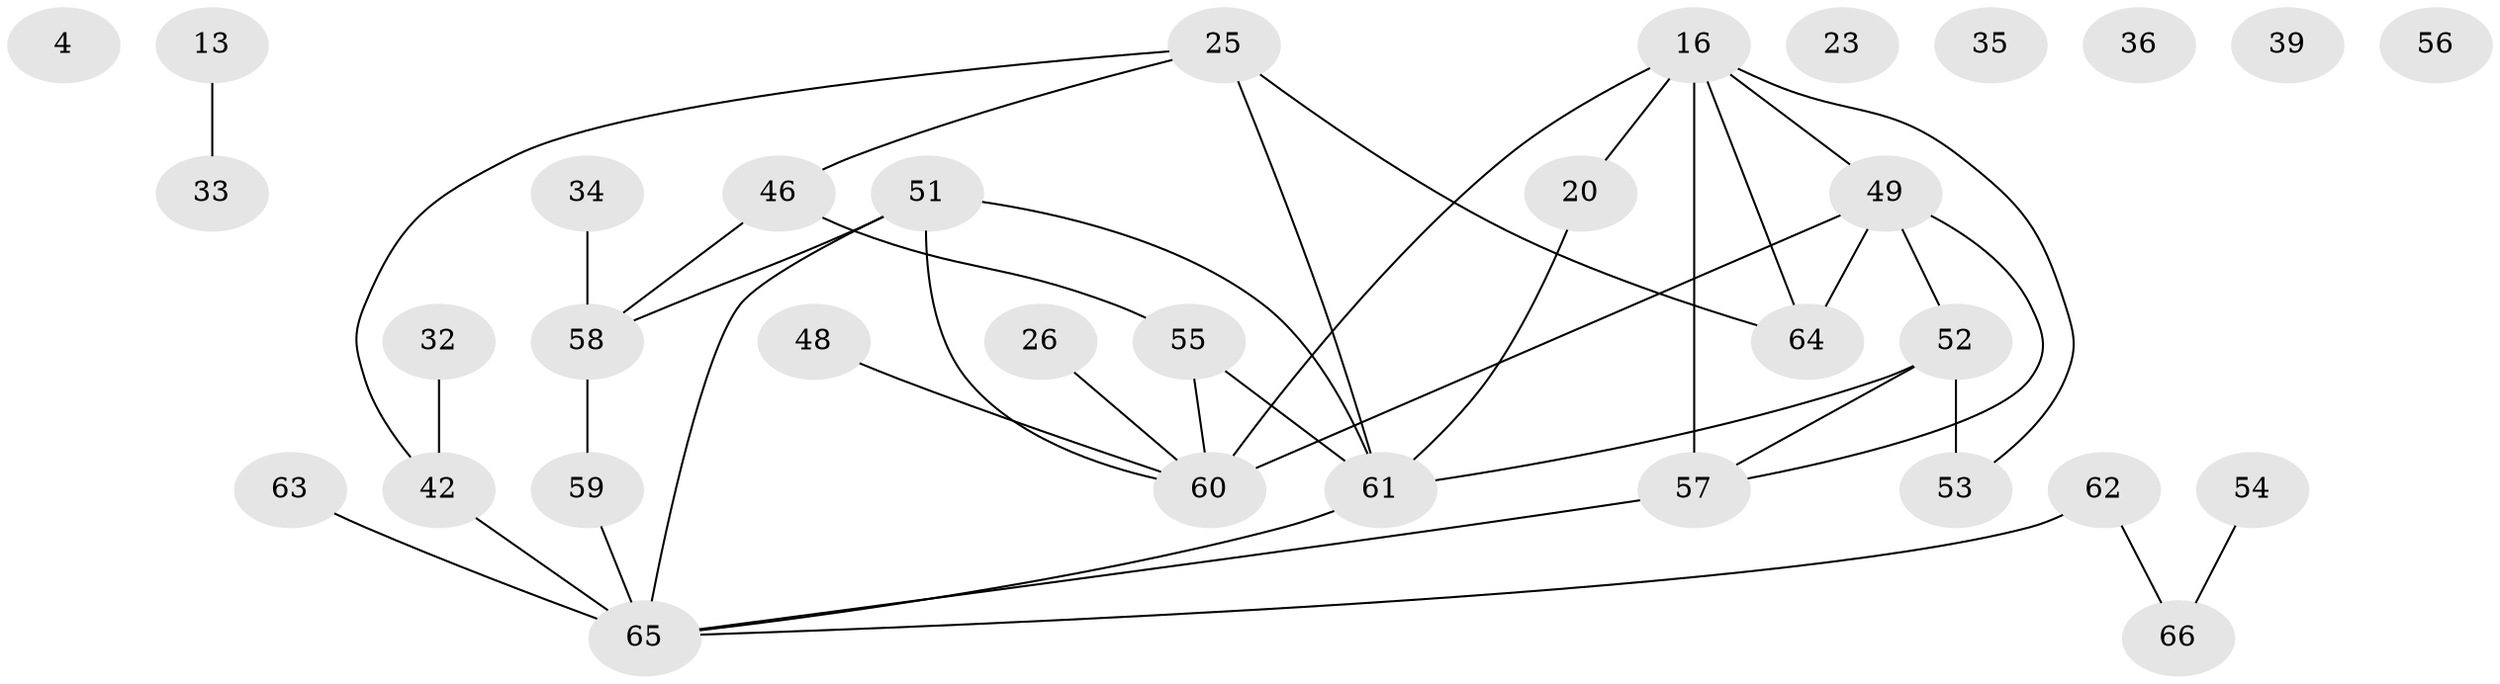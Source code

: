 // original degree distribution, {2: 0.24242424242424243, 1: 0.21212121212121213, 5: 0.09090909090909091, 0: 0.09090909090909091, 4: 0.09090909090909091, 3: 0.24242424242424243, 9: 0.015151515151515152, 7: 0.015151515151515152}
// Generated by graph-tools (version 1.1) at 2025/44/03/04/25 21:44:10]
// undirected, 33 vertices, 40 edges
graph export_dot {
graph [start="1"]
  node [color=gray90,style=filled];
  4;
  13;
  16;
  20;
  23;
  25;
  26;
  32;
  33;
  34 [super="+6"];
  35;
  36;
  39;
  42 [super="+7"];
  46 [super="+14"];
  48;
  49 [super="+31+44"];
  51 [super="+5"];
  52 [super="+50"];
  53 [super="+18+24"];
  54;
  55 [super="+38+41"];
  56;
  57 [super="+37"];
  58 [super="+47+40"];
  59 [super="+1+12"];
  60 [super="+30+45"];
  61 [super="+27+3"];
  62 [super="+15"];
  63;
  64 [super="+9"];
  65 [super="+29"];
  66;
  13 -- 33;
  16 -- 20;
  16 -- 49;
  16 -- 53;
  16 -- 57 [weight=2];
  16 -- 64;
  16 -- 60 [weight=3];
  20 -- 61;
  25 -- 46;
  25 -- 61;
  25 -- 64 [weight=2];
  25 -- 42;
  26 -- 60;
  32 -- 42;
  34 -- 58;
  42 -- 65 [weight=3];
  46 -- 58;
  46 -- 55;
  48 -- 60;
  49 -- 52;
  49 -- 64;
  49 -- 60;
  49 -- 57;
  51 -- 65;
  51 -- 58 [weight=2];
  51 -- 60;
  51 -- 61 [weight=2];
  52 -- 53;
  52 -- 57;
  52 -- 61;
  54 -- 66;
  55 -- 60;
  55 -- 61;
  57 -- 65;
  58 -- 59;
  59 -- 65;
  61 -- 65 [weight=2];
  62 -- 66;
  62 -- 65;
  63 -- 65;
}

